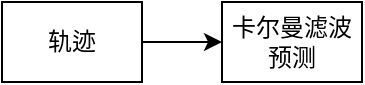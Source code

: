 <mxfile version="24.7.16">
  <diagram name="第 1 页" id="qRR82At3hOsfzpTBoZ09">
    <mxGraphModel dx="762" dy="468" grid="1" gridSize="10" guides="1" tooltips="1" connect="1" arrows="1" fold="1" page="1" pageScale="1" pageWidth="827" pageHeight="1169" math="0" shadow="0">
      <root>
        <mxCell id="0" />
        <mxCell id="1" parent="0" />
        <mxCell id="Y0qxOK-AxX7gvibJEH6--3" value="" style="edgeStyle=orthogonalEdgeStyle;rounded=0;orthogonalLoop=1;jettySize=auto;html=1;" edge="1" parent="1" source="jGW_U6NvGApJUAMfFt3g-1" target="Y0qxOK-AxX7gvibJEH6--2">
          <mxGeometry relative="1" as="geometry" />
        </mxCell>
        <mxCell id="jGW_U6NvGApJUAMfFt3g-1" value="轨迹" style="rounded=0;whiteSpace=wrap;html=1;" parent="1" vertex="1">
          <mxGeometry x="180" y="180" width="70" height="40" as="geometry" />
        </mxCell>
        <mxCell id="Y0qxOK-AxX7gvibJEH6--2" value="卡尔曼滤波预测" style="rounded=0;whiteSpace=wrap;html=1;" vertex="1" parent="1">
          <mxGeometry x="290" y="180" width="70" height="40" as="geometry" />
        </mxCell>
      </root>
    </mxGraphModel>
  </diagram>
</mxfile>
